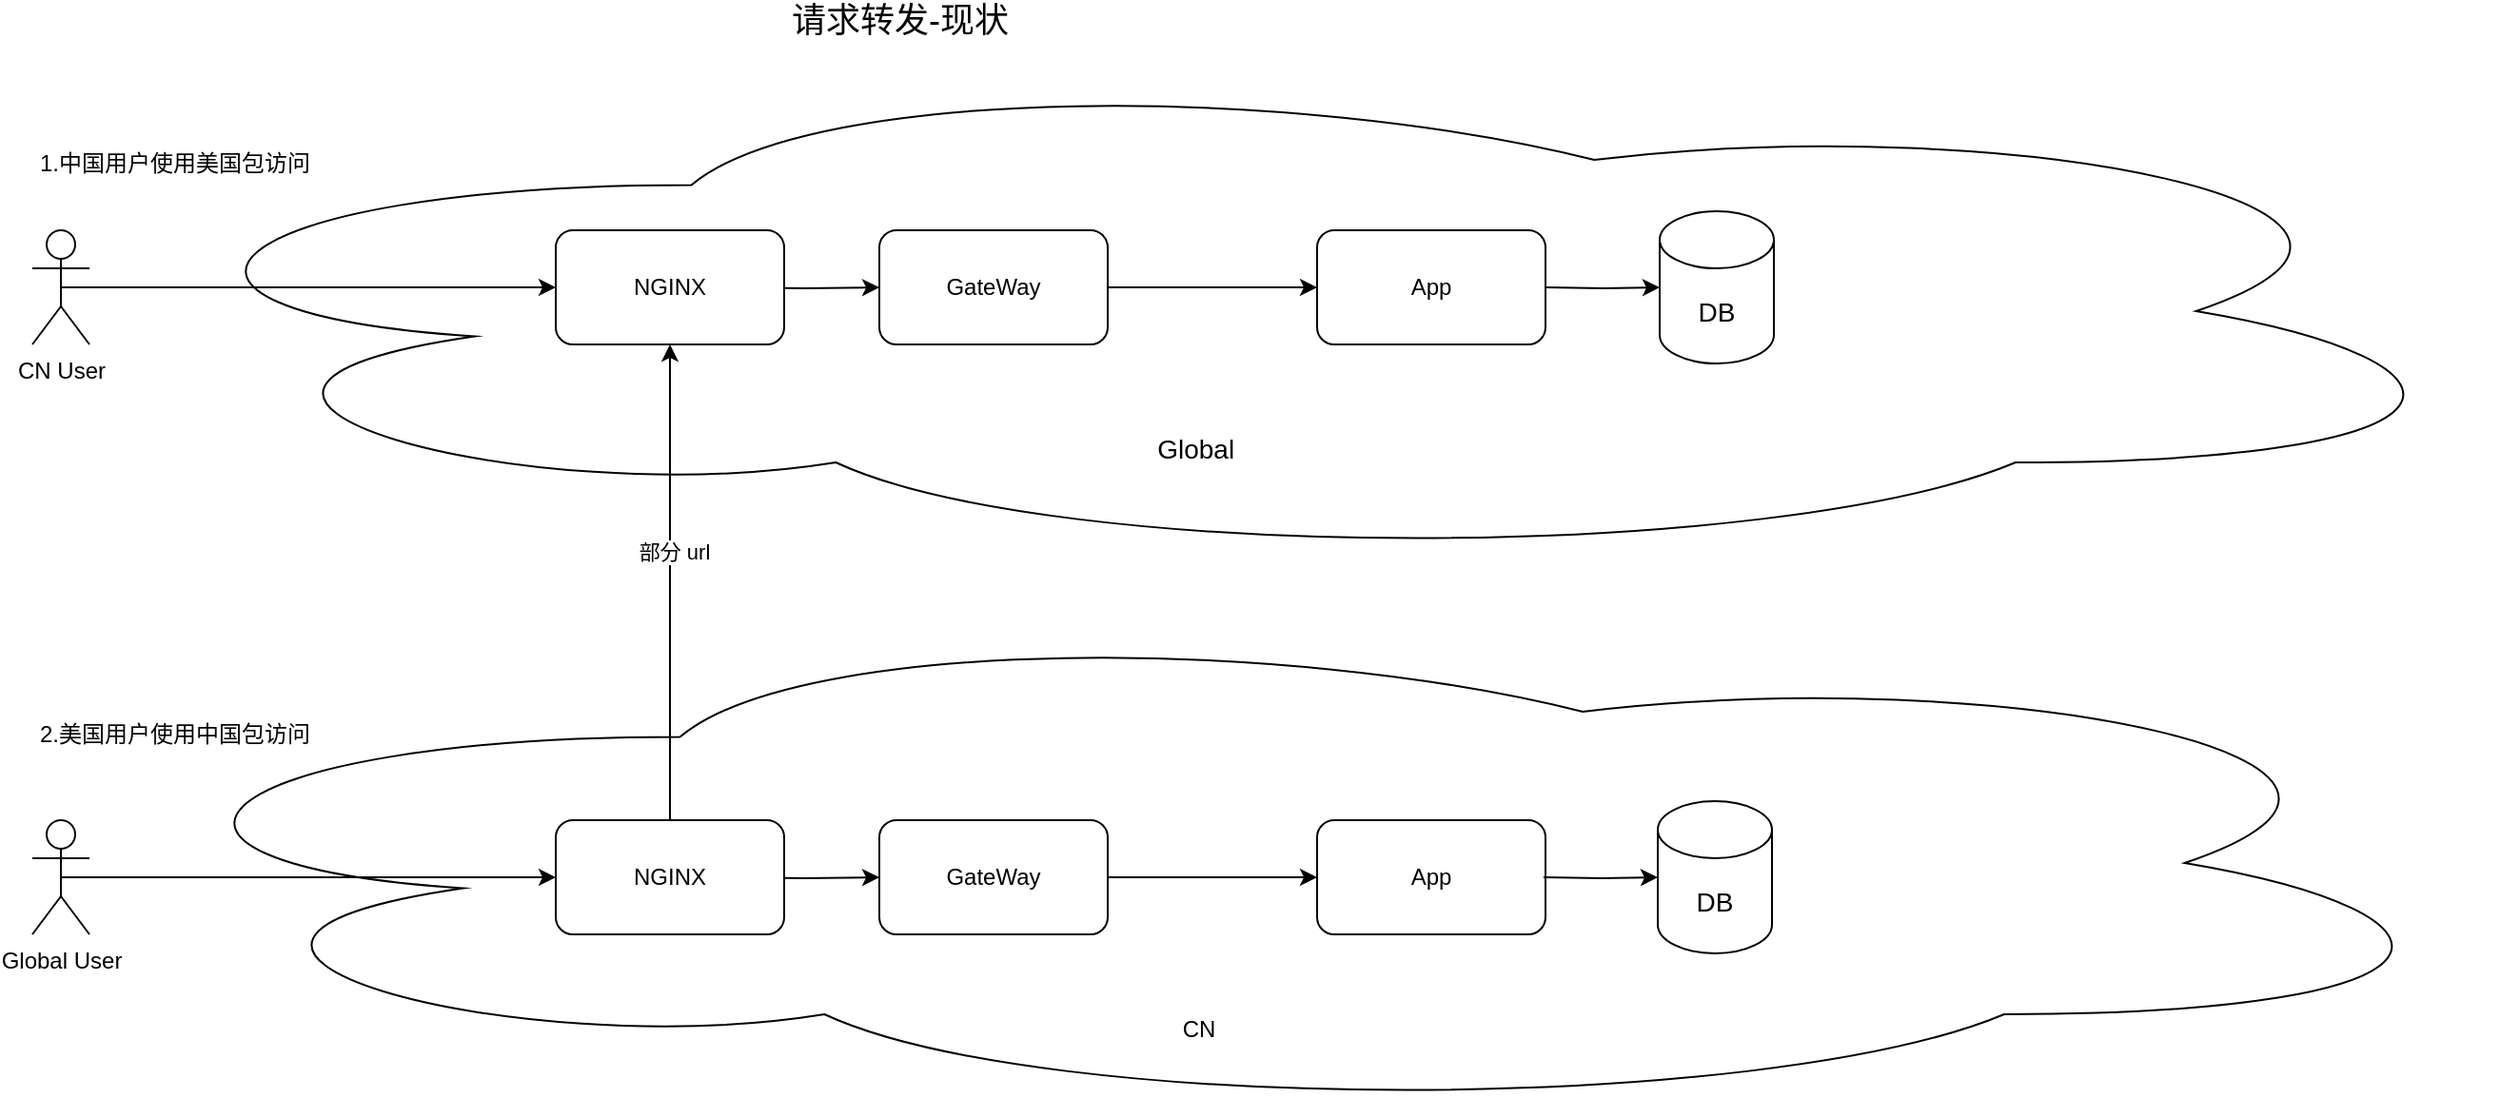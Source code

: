 <mxfile version="15.5.8" type="github">
  <diagram id="lBIT56-xo1PJACkflO1Y" name="第 1 页">
    <mxGraphModel dx="2222" dy="593" grid="1" gridSize="10" guides="1" tooltips="1" connect="1" arrows="1" fold="1" page="1" pageScale="1" pageWidth="827" pageHeight="1169" math="0" shadow="0">
      <root>
        <mxCell id="0" />
        <mxCell id="1" parent="0" />
        <mxCell id="DrNX_Tf_RnusZ_OTeK2H-32" value="" style="ellipse;shape=cloud;whiteSpace=wrap;html=1;" vertex="1" parent="1">
          <mxGeometry x="14" y="720" width="1265" height="265" as="geometry" />
        </mxCell>
        <mxCell id="DrNX_Tf_RnusZ_OTeK2H-1" value="" style="ellipse;shape=cloud;whiteSpace=wrap;html=1;" vertex="1" parent="1">
          <mxGeometry x="20" y="430" width="1265" height="265" as="geometry" />
        </mxCell>
        <mxCell id="DrNX_Tf_RnusZ_OTeK2H-2" value="&lt;span style=&quot;font-size: 18px&quot;&gt;请求转发-现状&lt;/span&gt;" style="text;html=1;strokeColor=none;fillColor=none;align=center;verticalAlign=middle;whiteSpace=wrap;rounded=0;" vertex="1" parent="1">
          <mxGeometry x="381" y="400" width="130" height="20" as="geometry" />
        </mxCell>
        <mxCell id="DrNX_Tf_RnusZ_OTeK2H-3" value="1.中国用户使用美国包访问" style="text;html=1;strokeColor=none;fillColor=none;align=center;verticalAlign=middle;whiteSpace=wrap;rounded=0;" vertex="1" parent="1">
          <mxGeometry x="-20" y="470" width="170" height="30" as="geometry" />
        </mxCell>
        <mxCell id="DrNX_Tf_RnusZ_OTeK2H-4" value="2.美国用户使用中国包访问" style="text;html=1;strokeColor=none;fillColor=none;align=center;verticalAlign=middle;whiteSpace=wrap;rounded=0;" vertex="1" parent="1">
          <mxGeometry x="-20" y="770" width="170" height="30" as="geometry" />
        </mxCell>
        <mxCell id="DrNX_Tf_RnusZ_OTeK2H-5" style="edgeStyle=orthogonalEdgeStyle;rounded=0;orthogonalLoop=1;jettySize=auto;html=1;exitX=0.5;exitY=0.5;exitDx=0;exitDy=0;exitPerimeter=0;entryX=0;entryY=0.5;entryDx=0;entryDy=0;" edge="1" parent="1" source="DrNX_Tf_RnusZ_OTeK2H-6" target="DrNX_Tf_RnusZ_OTeK2H-8">
          <mxGeometry relative="1" as="geometry">
            <mxPoint x="235" y="550" as="targetPoint" />
          </mxGeometry>
        </mxCell>
        <mxCell id="DrNX_Tf_RnusZ_OTeK2H-6" value="CN User" style="shape=umlActor;verticalLabelPosition=bottom;verticalAlign=top;html=1;outlineConnect=0;" vertex="1" parent="1">
          <mxGeometry x="-10" y="520" width="30" height="60" as="geometry" />
        </mxCell>
        <mxCell id="DrNX_Tf_RnusZ_OTeK2H-7" value="" style="edgeStyle=orthogonalEdgeStyle;rounded=0;orthogonalLoop=1;jettySize=auto;html=1;" edge="1" parent="1" target="DrNX_Tf_RnusZ_OTeK2H-10">
          <mxGeometry relative="1" as="geometry">
            <mxPoint x="355" y="550" as="sourcePoint" />
          </mxGeometry>
        </mxCell>
        <mxCell id="DrNX_Tf_RnusZ_OTeK2H-8" value="NGINX" style="rounded=1;whiteSpace=wrap;html=1;" vertex="1" parent="1">
          <mxGeometry x="265" y="520" width="120" height="60" as="geometry" />
        </mxCell>
        <mxCell id="DrNX_Tf_RnusZ_OTeK2H-9" value="" style="edgeStyle=orthogonalEdgeStyle;rounded=0;orthogonalLoop=1;jettySize=auto;html=1;" edge="1" parent="1" source="DrNX_Tf_RnusZ_OTeK2H-10" target="DrNX_Tf_RnusZ_OTeK2H-11">
          <mxGeometry relative="1" as="geometry" />
        </mxCell>
        <mxCell id="DrNX_Tf_RnusZ_OTeK2H-10" value="GateWay" style="whiteSpace=wrap;html=1;rounded=1;" vertex="1" parent="1">
          <mxGeometry x="435" y="520" width="120" height="60" as="geometry" />
        </mxCell>
        <mxCell id="DrNX_Tf_RnusZ_OTeK2H-11" value="App" style="whiteSpace=wrap;html=1;rounded=1;" vertex="1" parent="1">
          <mxGeometry x="665" y="520" width="120" height="60" as="geometry" />
        </mxCell>
        <mxCell id="DrNX_Tf_RnusZ_OTeK2H-12" value="&lt;span&gt;App&lt;/span&gt;" style="rounded=1;whiteSpace=wrap;html=1;" vertex="1" parent="1">
          <mxGeometry x="665" y="830" width="120" height="60" as="geometry" />
        </mxCell>
        <mxCell id="DrNX_Tf_RnusZ_OTeK2H-13" value="&lt;font style=&quot;font-size: 14px&quot;&gt;Global&lt;/font&gt;&amp;nbsp;" style="text;html=1;strokeColor=none;fillColor=none;align=center;verticalAlign=middle;whiteSpace=wrap;rounded=0;" vertex="1" parent="1">
          <mxGeometry x="530" y="620" width="146" height="30" as="geometry" />
        </mxCell>
        <mxCell id="DrNX_Tf_RnusZ_OTeK2H-14" value="" style="edgeStyle=orthogonalEdgeStyle;rounded=0;orthogonalLoop=1;jettySize=auto;html=1;" edge="1" parent="1" source="DrNX_Tf_RnusZ_OTeK2H-15" target="DrNX_Tf_RnusZ_OTeK2H-12">
          <mxGeometry relative="1" as="geometry" />
        </mxCell>
        <mxCell id="DrNX_Tf_RnusZ_OTeK2H-15" value="GateWay" style="whiteSpace=wrap;html=1;rounded=1;" vertex="1" parent="1">
          <mxGeometry x="435" y="830" width="120" height="60" as="geometry" />
        </mxCell>
        <mxCell id="DrNX_Tf_RnusZ_OTeK2H-16" value="" style="edgeStyle=orthogonalEdgeStyle;rounded=0;orthogonalLoop=1;jettySize=auto;html=1;" edge="1" parent="1" target="DrNX_Tf_RnusZ_OTeK2H-15">
          <mxGeometry relative="1" as="geometry">
            <mxPoint x="355" y="860" as="sourcePoint" />
          </mxGeometry>
        </mxCell>
        <mxCell id="DrNX_Tf_RnusZ_OTeK2H-17" style="edgeStyle=orthogonalEdgeStyle;rounded=0;orthogonalLoop=1;jettySize=auto;html=1;exitX=0.5;exitY=0.5;exitDx=0;exitDy=0;exitPerimeter=0;entryX=0;entryY=0.5;entryDx=0;entryDy=0;" edge="1" parent="1" source="DrNX_Tf_RnusZ_OTeK2H-18" target="DrNX_Tf_RnusZ_OTeK2H-19">
          <mxGeometry relative="1" as="geometry">
            <mxPoint x="235" y="860" as="targetPoint" />
          </mxGeometry>
        </mxCell>
        <mxCell id="DrNX_Tf_RnusZ_OTeK2H-18" value="Global User" style="shape=umlActor;verticalLabelPosition=bottom;verticalAlign=top;html=1;outlineConnect=0;" vertex="1" parent="1">
          <mxGeometry x="-10" y="830" width="30" height="60" as="geometry" />
        </mxCell>
        <mxCell id="DrNX_Tf_RnusZ_OTeK2H-19" value="NGINX" style="rounded=1;whiteSpace=wrap;html=1;" vertex="1" parent="1">
          <mxGeometry x="265" y="830" width="120" height="60" as="geometry" />
        </mxCell>
        <mxCell id="DrNX_Tf_RnusZ_OTeK2H-25" value="CN" style="text;html=1;strokeColor=none;fillColor=none;align=center;verticalAlign=middle;whiteSpace=wrap;rounded=0;" vertex="1" parent="1">
          <mxGeometry x="583" y="930" width="40" height="20" as="geometry" />
        </mxCell>
        <mxCell id="DrNX_Tf_RnusZ_OTeK2H-26" value="" style="edgeStyle=orthogonalEdgeStyle;rounded=0;orthogonalLoop=1;jettySize=auto;html=1;fontSize=14;" edge="1" parent="1" target="DrNX_Tf_RnusZ_OTeK2H-28">
          <mxGeometry relative="1" as="geometry">
            <mxPoint x="785" y="550" as="sourcePoint" />
          </mxGeometry>
        </mxCell>
        <mxCell id="DrNX_Tf_RnusZ_OTeK2H-28" value="DB" style="shape=cylinder3;whiteSpace=wrap;html=1;boundedLbl=1;backgroundOutline=1;size=15;fontSize=14;" vertex="1" parent="1">
          <mxGeometry x="845" y="510" width="60" height="80" as="geometry" />
        </mxCell>
        <mxCell id="DrNX_Tf_RnusZ_OTeK2H-29" value="" style="edgeStyle=orthogonalEdgeStyle;rounded=0;orthogonalLoop=1;jettySize=auto;html=1;fontSize=14;" edge="1" parent="1" target="DrNX_Tf_RnusZ_OTeK2H-31">
          <mxGeometry relative="1" as="geometry">
            <mxPoint x="784" y="860" as="sourcePoint" />
          </mxGeometry>
        </mxCell>
        <mxCell id="DrNX_Tf_RnusZ_OTeK2H-31" value="DB" style="shape=cylinder3;whiteSpace=wrap;html=1;boundedLbl=1;backgroundOutline=1;size=15;fontSize=14;" vertex="1" parent="1">
          <mxGeometry x="844" y="820" width="60" height="80" as="geometry" />
        </mxCell>
        <mxCell id="DrNX_Tf_RnusZ_OTeK2H-35" value="" style="endArrow=classic;html=1;rounded=0;entryX=0.5;entryY=1;entryDx=0;entryDy=0;exitX=0.5;exitY=0;exitDx=0;exitDy=0;" edge="1" parent="1" source="DrNX_Tf_RnusZ_OTeK2H-19" target="DrNX_Tf_RnusZ_OTeK2H-8">
          <mxGeometry width="50" height="50" relative="1" as="geometry">
            <mxPoint x="300" y="810" as="sourcePoint" />
            <mxPoint x="350" y="760" as="targetPoint" />
          </mxGeometry>
        </mxCell>
        <mxCell id="DrNX_Tf_RnusZ_OTeK2H-36" value="部分 url" style="edgeLabel;html=1;align=center;verticalAlign=middle;resizable=0;points=[];" vertex="1" connectable="0" parent="DrNX_Tf_RnusZ_OTeK2H-35">
          <mxGeometry x="0.135" y="-2" relative="1" as="geometry">
            <mxPoint y="1" as="offset" />
          </mxGeometry>
        </mxCell>
      </root>
    </mxGraphModel>
  </diagram>
</mxfile>
